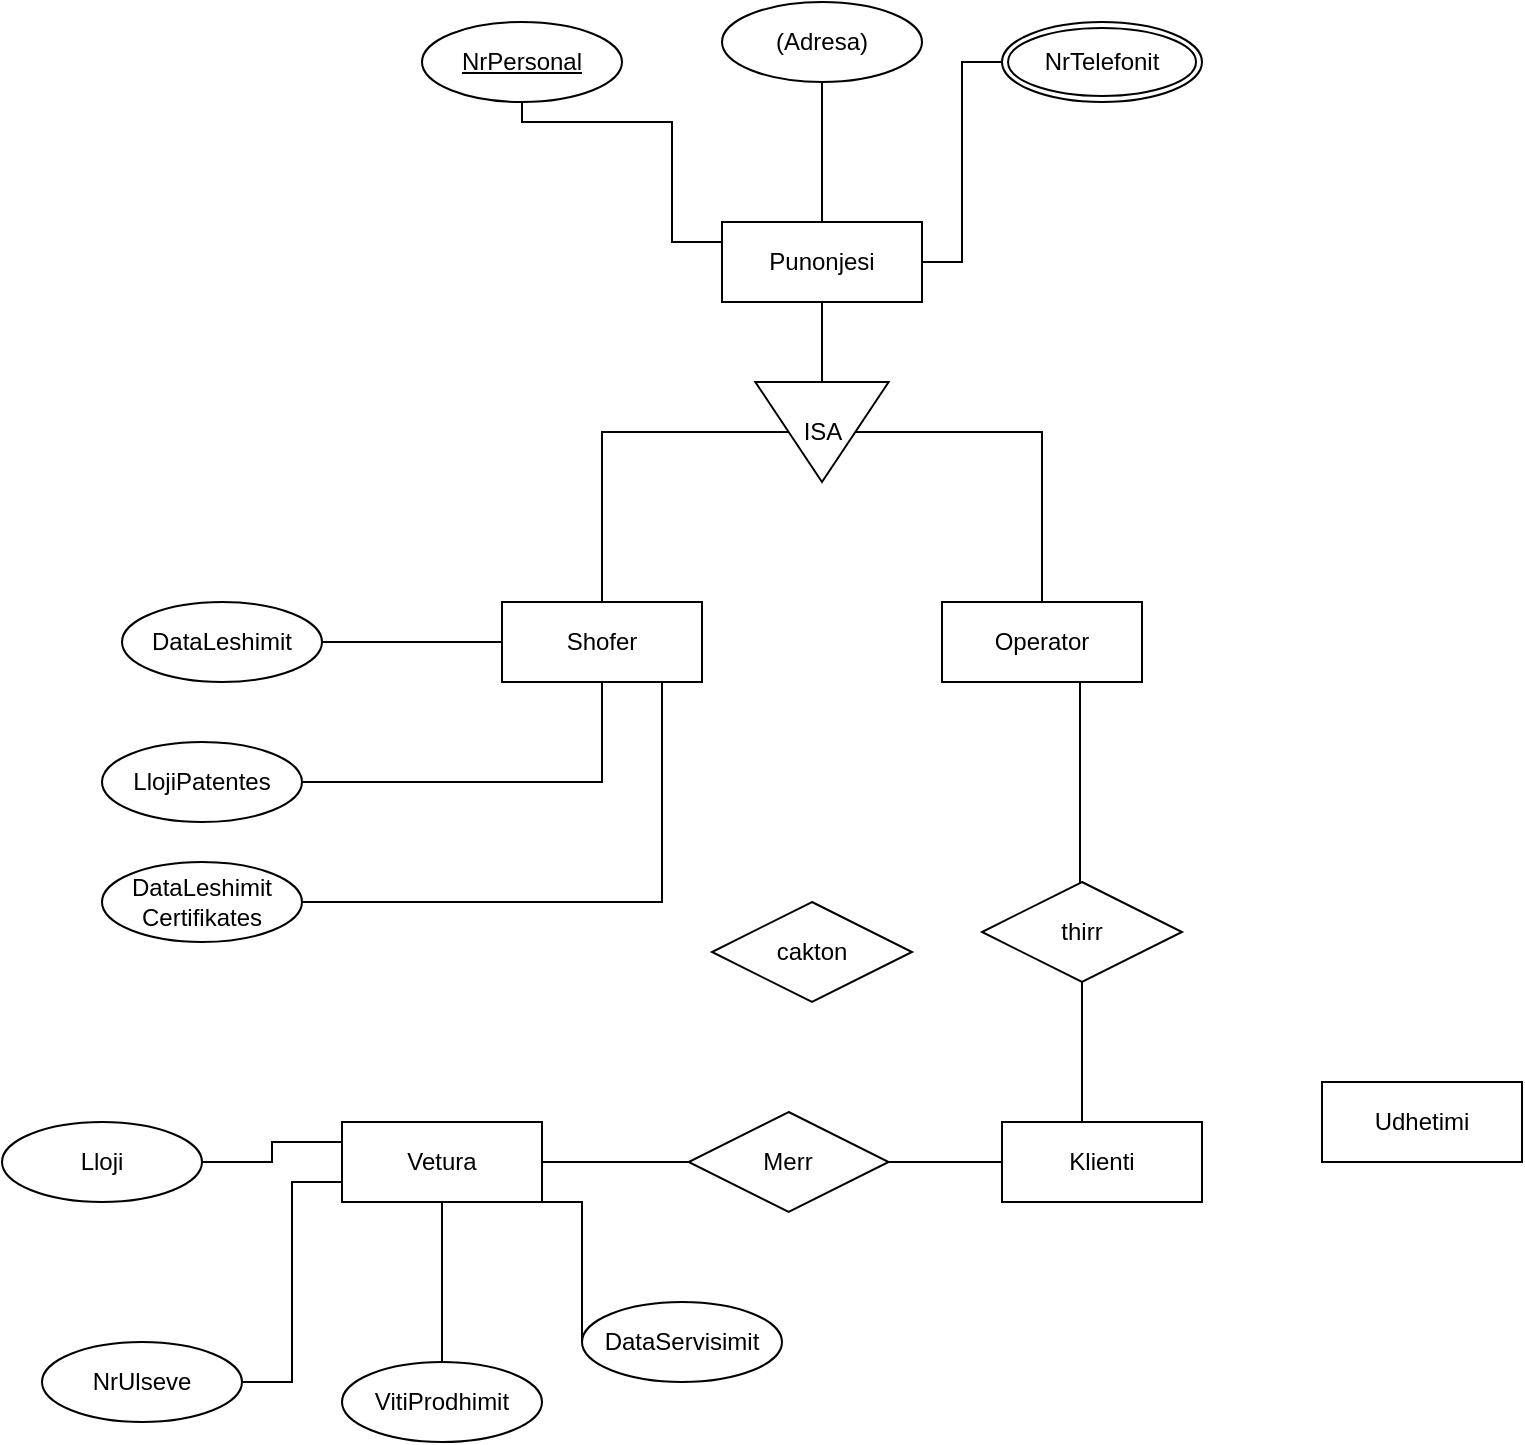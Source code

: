 <mxfile version="13.10.6" type="device" pages="2"><diagram id="w9LYRaxuOuKSgu5F7FxT" name="Page-1"><mxGraphModel dx="1182" dy="764" grid="1" gridSize="10" guides="1" tooltips="1" connect="1" arrows="1" fold="1" page="1" pageScale="1" pageWidth="850" pageHeight="1100" math="0" shadow="0"><root><mxCell id="0"/><mxCell id="1" parent="0"/><mxCell id="enk_Y749KRG2htU5Sab3-5" style="edgeStyle=orthogonalEdgeStyle;rounded=0;orthogonalLoop=1;jettySize=auto;html=1;entryX=0;entryY=0.5;entryDx=0;entryDy=0;endArrow=none;endFill=0;" edge="1" parent="1" source="enk_Y749KRG2htU5Sab3-1" target="enk_Y749KRG2htU5Sab3-4"><mxGeometry relative="1" as="geometry"/></mxCell><mxCell id="enk_Y749KRG2htU5Sab3-22" style="edgeStyle=orthogonalEdgeStyle;rounded=0;orthogonalLoop=1;jettySize=auto;html=1;entryX=0.5;entryY=1;entryDx=0;entryDy=0;endArrow=none;endFill=0;" edge="1" parent="1" source="enk_Y749KRG2htU5Sab3-1" target="enk_Y749KRG2htU5Sab3-21"><mxGeometry relative="1" as="geometry"/></mxCell><mxCell id="enk_Y749KRG2htU5Sab3-1" value="Punonjesi" style="whiteSpace=wrap;html=1;align=center;" vertex="1" parent="1"><mxGeometry x="380" y="220" width="100" height="40" as="geometry"/></mxCell><mxCell id="enk_Y749KRG2htU5Sab3-2" value="Operator" style="whiteSpace=wrap;html=1;align=center;" vertex="1" parent="1"><mxGeometry x="490" y="410" width="100" height="40" as="geometry"/></mxCell><mxCell id="enk_Y749KRG2htU5Sab3-3" value="Shofer" style="whiteSpace=wrap;html=1;align=center;" vertex="1" parent="1"><mxGeometry x="270" y="410" width="100" height="40" as="geometry"/></mxCell><mxCell id="enk_Y749KRG2htU5Sab3-6" style="edgeStyle=orthogonalEdgeStyle;rounded=0;orthogonalLoop=1;jettySize=auto;html=1;endArrow=none;endFill=0;" edge="1" parent="1" source="enk_Y749KRG2htU5Sab3-4" target="enk_Y749KRG2htU5Sab3-3"><mxGeometry relative="1" as="geometry"/></mxCell><mxCell id="enk_Y749KRG2htU5Sab3-7" style="edgeStyle=orthogonalEdgeStyle;rounded=0;orthogonalLoop=1;jettySize=auto;html=1;endArrow=none;endFill=0;" edge="1" parent="1" source="enk_Y749KRG2htU5Sab3-4" target="enk_Y749KRG2htU5Sab3-2"><mxGeometry relative="1" as="geometry"/></mxCell><mxCell id="enk_Y749KRG2htU5Sab3-4" value="ISA" style="triangle;whiteSpace=wrap;html=1;direction=south;" vertex="1" parent="1"><mxGeometry x="396.66" y="300" width="66.67" height="50" as="geometry"/></mxCell><mxCell id="enk_Y749KRG2htU5Sab3-38" style="edgeStyle=orthogonalEdgeStyle;rounded=0;orthogonalLoop=1;jettySize=auto;html=1;entryX=0;entryY=0.5;entryDx=0;entryDy=0;endArrow=none;endFill=0;" edge="1" parent="1" source="enk_Y749KRG2htU5Sab3-8" target="enk_Y749KRG2htU5Sab3-36"><mxGeometry relative="1" as="geometry"/></mxCell><mxCell id="enk_Y749KRG2htU5Sab3-8" value="Vetura" style="whiteSpace=wrap;html=1;align=center;" vertex="1" parent="1"><mxGeometry x="190" y="670" width="100" height="40" as="geometry"/></mxCell><mxCell id="enk_Y749KRG2htU5Sab3-9" value="Udhetimi" style="whiteSpace=wrap;html=1;align=center;" vertex="1" parent="1"><mxGeometry x="680" y="650" width="100" height="40" as="geometry"/></mxCell><mxCell id="enk_Y749KRG2htU5Sab3-41" style="edgeStyle=orthogonalEdgeStyle;rounded=0;orthogonalLoop=1;jettySize=auto;html=1;endArrow=none;endFill=0;" edge="1" parent="1" source="enk_Y749KRG2htU5Sab3-10" target="enk_Y749KRG2htU5Sab3-40"><mxGeometry relative="1" as="geometry"><Array as="points"><mxPoint x="560" y="650"/><mxPoint x="560" y="650"/></Array></mxGeometry></mxCell><mxCell id="enk_Y749KRG2htU5Sab3-10" value="Klienti" style="whiteSpace=wrap;html=1;align=center;" vertex="1" parent="1"><mxGeometry x="520" y="670" width="100" height="40" as="geometry"/></mxCell><mxCell id="enk_Y749KRG2htU5Sab3-12" style="edgeStyle=orthogonalEdgeStyle;rounded=0;orthogonalLoop=1;jettySize=auto;html=1;entryX=0;entryY=0.5;entryDx=0;entryDy=0;endArrow=none;endFill=0;" edge="1" parent="1" source="enk_Y749KRG2htU5Sab3-11" target="enk_Y749KRG2htU5Sab3-3"><mxGeometry relative="1" as="geometry"/></mxCell><mxCell id="enk_Y749KRG2htU5Sab3-11" value="DataLeshimit" style="ellipse;whiteSpace=wrap;html=1;align=center;" vertex="1" parent="1"><mxGeometry x="80" y="410" width="100" height="40" as="geometry"/></mxCell><mxCell id="enk_Y749KRG2htU5Sab3-15" style="edgeStyle=orthogonalEdgeStyle;rounded=0;orthogonalLoop=1;jettySize=auto;html=1;endArrow=none;endFill=0;" edge="1" parent="1" source="enk_Y749KRG2htU5Sab3-14" target="enk_Y749KRG2htU5Sab3-3"><mxGeometry relative="1" as="geometry"/></mxCell><mxCell id="enk_Y749KRG2htU5Sab3-14" value="LlojiPatentes" style="ellipse;whiteSpace=wrap;html=1;align=center;" vertex="1" parent="1"><mxGeometry x="70" y="480" width="100" height="40" as="geometry"/></mxCell><mxCell id="enk_Y749KRG2htU5Sab3-18" style="edgeStyle=orthogonalEdgeStyle;rounded=0;orthogonalLoop=1;jettySize=auto;html=1;endArrow=none;endFill=0;" edge="1" parent="1" source="enk_Y749KRG2htU5Sab3-16"><mxGeometry relative="1" as="geometry"><mxPoint x="350" y="450" as="targetPoint"/><Array as="points"><mxPoint x="350" y="560"/></Array></mxGeometry></mxCell><mxCell id="enk_Y749KRG2htU5Sab3-16" value="DataLeshimit&lt;br&gt;Certifikates" style="ellipse;whiteSpace=wrap;html=1;align=center;" vertex="1" parent="1"><mxGeometry x="70" y="540" width="100" height="40" as="geometry"/></mxCell><mxCell id="enk_Y749KRG2htU5Sab3-20" style="edgeStyle=orthogonalEdgeStyle;rounded=0;orthogonalLoop=1;jettySize=auto;html=1;entryX=0;entryY=0.25;entryDx=0;entryDy=0;endArrow=none;endFill=0;" edge="1" parent="1" source="enk_Y749KRG2htU5Sab3-19" target="enk_Y749KRG2htU5Sab3-1"><mxGeometry relative="1" as="geometry"><Array as="points"><mxPoint x="280" y="170"/><mxPoint x="355" y="170"/><mxPoint x="355" y="230"/></Array></mxGeometry></mxCell><mxCell id="enk_Y749KRG2htU5Sab3-19" value="NrPersonal" style="ellipse;whiteSpace=wrap;html=1;align=center;fontStyle=4;" vertex="1" parent="1"><mxGeometry x="230" y="120" width="100" height="40" as="geometry"/></mxCell><mxCell id="enk_Y749KRG2htU5Sab3-21" value="(Adresa)" style="ellipse;whiteSpace=wrap;html=1;align=center;" vertex="1" parent="1"><mxGeometry x="380" y="110" width="100" height="40" as="geometry"/></mxCell><mxCell id="enk_Y749KRG2htU5Sab3-24" style="edgeStyle=orthogonalEdgeStyle;rounded=0;orthogonalLoop=1;jettySize=auto;html=1;entryX=1;entryY=0.5;entryDx=0;entryDy=0;endArrow=none;endFill=0;" edge="1" parent="1" source="enk_Y749KRG2htU5Sab3-23" target="enk_Y749KRG2htU5Sab3-1"><mxGeometry relative="1" as="geometry"/></mxCell><mxCell id="enk_Y749KRG2htU5Sab3-23" value="NrTelefonit" style="ellipse;shape=doubleEllipse;margin=3;whiteSpace=wrap;html=1;align=center;" vertex="1" parent="1"><mxGeometry x="520" y="120" width="100" height="40" as="geometry"/></mxCell><mxCell id="enk_Y749KRG2htU5Sab3-27" style="edgeStyle=orthogonalEdgeStyle;rounded=0;orthogonalLoop=1;jettySize=auto;html=1;entryX=0;entryY=0.25;entryDx=0;entryDy=0;endArrow=none;endFill=0;" edge="1" parent="1" source="enk_Y749KRG2htU5Sab3-26" target="enk_Y749KRG2htU5Sab3-8"><mxGeometry relative="1" as="geometry"/></mxCell><mxCell id="enk_Y749KRG2htU5Sab3-26" value="Lloji" style="ellipse;whiteSpace=wrap;html=1;align=center;" vertex="1" parent="1"><mxGeometry x="20" y="670" width="100" height="40" as="geometry"/></mxCell><mxCell id="enk_Y749KRG2htU5Sab3-31" style="edgeStyle=orthogonalEdgeStyle;rounded=0;orthogonalLoop=1;jettySize=auto;html=1;endArrow=none;endFill=0;" edge="1" parent="1" source="enk_Y749KRG2htU5Sab3-28" target="enk_Y749KRG2htU5Sab3-8"><mxGeometry relative="1" as="geometry"/></mxCell><mxCell id="enk_Y749KRG2htU5Sab3-28" value="VitiProdhimit" style="ellipse;whiteSpace=wrap;html=1;align=center;" vertex="1" parent="1"><mxGeometry x="190" y="790" width="100" height="40" as="geometry"/></mxCell><mxCell id="enk_Y749KRG2htU5Sab3-33" style="edgeStyle=orthogonalEdgeStyle;rounded=0;orthogonalLoop=1;jettySize=auto;html=1;entryX=0;entryY=0.75;entryDx=0;entryDy=0;endArrow=none;endFill=0;" edge="1" parent="1" source="enk_Y749KRG2htU5Sab3-32" target="enk_Y749KRG2htU5Sab3-8"><mxGeometry relative="1" as="geometry"/></mxCell><mxCell id="enk_Y749KRG2htU5Sab3-32" value="NrUlseve" style="ellipse;whiteSpace=wrap;html=1;align=center;" vertex="1" parent="1"><mxGeometry x="40" y="780" width="100" height="40" as="geometry"/></mxCell><mxCell id="enk_Y749KRG2htU5Sab3-35" style="edgeStyle=orthogonalEdgeStyle;rounded=0;orthogonalLoop=1;jettySize=auto;html=1;entryX=1;entryY=0.75;entryDx=0;entryDy=0;endArrow=none;endFill=0;" edge="1" parent="1" source="enk_Y749KRG2htU5Sab3-34" target="enk_Y749KRG2htU5Sab3-8"><mxGeometry relative="1" as="geometry"><Array as="points"><mxPoint x="310" y="710"/></Array></mxGeometry></mxCell><mxCell id="enk_Y749KRG2htU5Sab3-34" value="DataServisimit" style="ellipse;whiteSpace=wrap;html=1;align=center;" vertex="1" parent="1"><mxGeometry x="310" y="760" width="100" height="40" as="geometry"/></mxCell><mxCell id="enk_Y749KRG2htU5Sab3-39" style="edgeStyle=orthogonalEdgeStyle;rounded=0;orthogonalLoop=1;jettySize=auto;html=1;endArrow=none;endFill=0;" edge="1" parent="1" source="enk_Y749KRG2htU5Sab3-36" target="enk_Y749KRG2htU5Sab3-10"><mxGeometry relative="1" as="geometry"/></mxCell><mxCell id="enk_Y749KRG2htU5Sab3-36" value="Merr" style="shape=rhombus;perimeter=rhombusPerimeter;whiteSpace=wrap;html=1;align=center;" vertex="1" parent="1"><mxGeometry x="363.33" y="665" width="100" height="50" as="geometry"/></mxCell><mxCell id="enk_Y749KRG2htU5Sab3-42" style="edgeStyle=orthogonalEdgeStyle;rounded=0;orthogonalLoop=1;jettySize=auto;html=1;entryX=0.69;entryY=1;entryDx=0;entryDy=0;entryPerimeter=0;endArrow=none;endFill=0;" edge="1" parent="1" source="enk_Y749KRG2htU5Sab3-40" target="enk_Y749KRG2htU5Sab3-2"><mxGeometry relative="1" as="geometry"><Array as="points"><mxPoint x="559" y="520"/><mxPoint x="559" y="520"/></Array></mxGeometry></mxCell><mxCell id="enk_Y749KRG2htU5Sab3-40" value="thirr" style="shape=rhombus;perimeter=rhombusPerimeter;whiteSpace=wrap;html=1;align=center;" vertex="1" parent="1"><mxGeometry x="510" y="550" width="100" height="50" as="geometry"/></mxCell><mxCell id="enk_Y749KRG2htU5Sab3-43" value="cakton" style="shape=rhombus;perimeter=rhombusPerimeter;whiteSpace=wrap;html=1;align=center;" vertex="1" parent="1"><mxGeometry x="375" y="560" width="100" height="50" as="geometry"/></mxCell></root></mxGraphModel></diagram><diagram id="U6K39VaSKOJaV2FP4EqT" name="Page-2"><mxGraphModel dx="2032" dy="764" grid="1" gridSize="10" guides="1" tooltips="1" connect="1" arrows="1" fold="1" page="1" pageScale="1" pageWidth="850" pageHeight="1100" math="0" shadow="0"><root><mxCell id="mgvBvvS6OgNTvsjyEpPp-0"/><mxCell id="mgvBvvS6OgNTvsjyEpPp-1" parent="mgvBvvS6OgNTvsjyEpPp-0"/><mxCell id="mgvBvvS6OgNTvsjyEpPp-18" value="" style="rounded=0;whiteSpace=wrap;html=1;" vertex="1" parent="mgvBvvS6OgNTvsjyEpPp-1"><mxGeometry x="-90" y="650" width="460" height="90" as="geometry"/></mxCell><mxCell id="mgvBvvS6OgNTvsjyEpPp-17" style="edgeStyle=orthogonalEdgeStyle;rounded=0;orthogonalLoop=1;jettySize=auto;html=1;entryX=0.5;entryY=0;entryDx=0;entryDy=0;endArrow=none;endFill=0;startArrow=classic;startFill=1;" edge="1" parent="mgvBvvS6OgNTvsjyEpPp-1" source="mgvBvvS6OgNTvsjyEpPp-2" target="mgvBvvS6OgNTvsjyEpPp-9"><mxGeometry relative="1" as="geometry"><Array as="points"><mxPoint x="170" y="440"/></Array></mxGeometry></mxCell><mxCell id="mgvBvvS6OgNTvsjyEpPp-21" style="edgeStyle=orthogonalEdgeStyle;rounded=0;orthogonalLoop=1;jettySize=auto;html=1;endArrow=none;endFill=0;startArrow=classic;startFill=1;" edge="1" parent="mgvBvvS6OgNTvsjyEpPp-1" source="mgvBvvS6OgNTvsjyEpPp-2" target="mgvBvvS6OgNTvsjyEpPp-20"><mxGeometry relative="1" as="geometry"/></mxCell><mxCell id="mgvBvvS6OgNTvsjyEpPp-24" style="edgeStyle=orthogonalEdgeStyle;rounded=0;orthogonalLoop=1;jettySize=auto;html=1;endArrow=none;endFill=0;" edge="1" parent="mgvBvvS6OgNTvsjyEpPp-1" source="mgvBvvS6OgNTvsjyEpPp-2" target="mgvBvvS6OgNTvsjyEpPp-23"><mxGeometry relative="1" as="geometry"/></mxCell><mxCell id="mgvBvvS6OgNTvsjyEpPp-2" value="Profesori" style="whiteSpace=wrap;html=1;align=center;" vertex="1" parent="mgvBvvS6OgNTvsjyEpPp-1"><mxGeometry x="-70" y="400" width="100" height="40" as="geometry"/></mxCell><mxCell id="mgvBvvS6OgNTvsjyEpPp-12" style="edgeStyle=orthogonalEdgeStyle;rounded=0;orthogonalLoop=1;jettySize=auto;html=1;endArrow=none;endFill=0;shape=link;" edge="1" parent="mgvBvvS6OgNTvsjyEpPp-1" source="mgvBvvS6OgNTvsjyEpPp-3" target="mgvBvvS6OgNTvsjyEpPp-6"><mxGeometry relative="1" as="geometry"/></mxCell><mxCell id="mgvBvvS6OgNTvsjyEpPp-3" value="Projekti" style="whiteSpace=wrap;html=1;align=center;" vertex="1" parent="mgvBvvS6OgNTvsjyEpPp-1"><mxGeometry x="-70" y="670" width="100" height="40" as="geometry"/></mxCell><mxCell id="mgvBvvS6OgNTvsjyEpPp-27" style="edgeStyle=orthogonalEdgeStyle;rounded=0;orthogonalLoop=1;jettySize=auto;html=1;entryX=0.5;entryY=1;entryDx=0;entryDy=0;endArrow=none;endFill=0;" edge="1" parent="mgvBvvS6OgNTvsjyEpPp-1" source="mgvBvvS6OgNTvsjyEpPp-4" target="mgvBvvS6OgNTvsjyEpPp-26"><mxGeometry relative="1" as="geometry"/></mxCell><mxCell id="mgvBvvS6OgNTvsjyEpPp-30" style="edgeStyle=orthogonalEdgeStyle;rounded=0;orthogonalLoop=1;jettySize=auto;html=1;endArrow=none;endFill=0;shape=link;" edge="1" parent="mgvBvvS6OgNTvsjyEpPp-1" source="mgvBvvS6OgNTvsjyEpPp-4" target="mgvBvvS6OgNTvsjyEpPp-29"><mxGeometry relative="1" as="geometry"><Array as="points"><mxPoint x="280" y="730"/><mxPoint x="280" y="730"/></Array></mxGeometry></mxCell><mxCell id="mgvBvvS6OgNTvsjyEpPp-4" value="Studenti" style="whiteSpace=wrap;html=1;align=center;" vertex="1" parent="mgvBvvS6OgNTvsjyEpPp-1"><mxGeometry x="250" y="670" width="100" height="40" as="geometry"/></mxCell><mxCell id="mgvBvvS6OgNTvsjyEpPp-5" value="Departamenti" style="whiteSpace=wrap;html=1;align=center;" vertex="1" parent="mgvBvvS6OgNTvsjyEpPp-1"><mxGeometry x="-70" y="200" width="100" height="40" as="geometry"/></mxCell><mxCell id="mgvBvvS6OgNTvsjyEpPp-13" style="edgeStyle=orthogonalEdgeStyle;rounded=0;orthogonalLoop=1;jettySize=auto;html=1;endArrow=classic;endFill=1;" edge="1" parent="mgvBvvS6OgNTvsjyEpPp-1" source="mgvBvvS6OgNTvsjyEpPp-6" target="mgvBvvS6OgNTvsjyEpPp-2"><mxGeometry relative="1" as="geometry"/></mxCell><mxCell id="mgvBvvS6OgNTvsjyEpPp-6" value="Menaxhohet" style="shape=rhombus;perimeter=rhombusPerimeter;whiteSpace=wrap;html=1;align=center;" vertex="1" parent="mgvBvvS6OgNTvsjyEpPp-1"><mxGeometry x="-60" y="550" width="80" height="40" as="geometry"/></mxCell><mxCell id="mgvBvvS6OgNTvsjyEpPp-15" style="edgeStyle=orthogonalEdgeStyle;rounded=0;orthogonalLoop=1;jettySize=auto;html=1;entryX=0;entryY=0.5;entryDx=0;entryDy=0;endArrow=classic;endFill=1;shape=link;" edge="1" parent="mgvBvvS6OgNTvsjyEpPp-1" source="mgvBvvS6OgNTvsjyEpPp-7" target="mgvBvvS6OgNTvsjyEpPp-2"><mxGeometry relative="1" as="geometry"><Array as="points"><mxPoint x="-160" y="420"/></Array></mxGeometry></mxCell><mxCell id="mgvBvvS6OgNTvsjyEpPp-16" style="edgeStyle=orthogonalEdgeStyle;rounded=0;orthogonalLoop=1;jettySize=auto;html=1;entryX=0;entryY=0.5;entryDx=0;entryDy=0;endArrow=none;endFill=0;shape=link;" edge="1" parent="mgvBvvS6OgNTvsjyEpPp-1" source="mgvBvvS6OgNTvsjyEpPp-7" target="mgvBvvS6OgNTvsjyEpPp-3"><mxGeometry relative="1" as="geometry"><Array as="points"><mxPoint x="-160" y="690"/></Array></mxGeometry></mxCell><mxCell id="mgvBvvS6OgNTvsjyEpPp-7" value="Punuar" style="shape=rhombus;perimeter=rhombusPerimeter;whiteSpace=wrap;html=1;align=center;" vertex="1" parent="mgvBvvS6OgNTvsjyEpPp-1"><mxGeometry x="-200" y="550" width="80" height="40" as="geometry"/></mxCell><mxCell id="mgvBvvS6OgNTvsjyEpPp-10" style="edgeStyle=orthogonalEdgeStyle;rounded=0;orthogonalLoop=1;jettySize=auto;html=1;endArrow=none;endFill=0;shape=link;" edge="1" parent="mgvBvvS6OgNTvsjyEpPp-1" source="mgvBvvS6OgNTvsjyEpPp-8" target="mgvBvvS6OgNTvsjyEpPp-3"><mxGeometry relative="1" as="geometry"/></mxCell><mxCell id="mgvBvvS6OgNTvsjyEpPp-11" style="edgeStyle=orthogonalEdgeStyle;rounded=0;orthogonalLoop=1;jettySize=auto;html=1;endArrow=none;endFill=0;shape=link;" edge="1" parent="mgvBvvS6OgNTvsjyEpPp-1" source="mgvBvvS6OgNTvsjyEpPp-8" target="mgvBvvS6OgNTvsjyEpPp-4"><mxGeometry relative="1" as="geometry"/></mxCell><mxCell id="mgvBvvS6OgNTvsjyEpPp-8" value="Punuar" style="shape=rhombus;perimeter=rhombusPerimeter;whiteSpace=wrap;html=1;align=center;" vertex="1" parent="mgvBvvS6OgNTvsjyEpPp-1"><mxGeometry x="110" y="670" width="80" height="40" as="geometry"/></mxCell><mxCell id="mgvBvvS6OgNTvsjyEpPp-19" style="edgeStyle=orthogonalEdgeStyle;rounded=0;orthogonalLoop=1;jettySize=auto;html=1;entryX=0.565;entryY=0.011;entryDx=0;entryDy=0;entryPerimeter=0;endArrow=classicThin;endFill=1;" edge="1" parent="mgvBvvS6OgNTvsjyEpPp-1" source="mgvBvvS6OgNTvsjyEpPp-9" target="mgvBvvS6OgNTvsjyEpPp-18"><mxGeometry relative="1" as="geometry"/></mxCell><mxCell id="mgvBvvS6OgNTvsjyEpPp-9" value="Mbikqyr" style="shape=rhombus;perimeter=rhombusPerimeter;whiteSpace=wrap;html=1;align=center;" vertex="1" parent="mgvBvvS6OgNTvsjyEpPp-1"><mxGeometry x="130" y="550" width="80" height="40" as="geometry"/></mxCell><mxCell id="mgvBvvS6OgNTvsjyEpPp-22" style="edgeStyle=orthogonalEdgeStyle;rounded=0;orthogonalLoop=1;jettySize=auto;html=1;entryX=0.5;entryY=1;entryDx=0;entryDy=0;endArrow=classic;endFill=1;" edge="1" parent="mgvBvvS6OgNTvsjyEpPp-1" source="mgvBvvS6OgNTvsjyEpPp-20" target="mgvBvvS6OgNTvsjyEpPp-5"><mxGeometry relative="1" as="geometry"/></mxCell><mxCell id="mgvBvvS6OgNTvsjyEpPp-20" value="Drejton" style="shape=rhombus;perimeter=rhombusPerimeter;whiteSpace=wrap;html=1;align=center;" vertex="1" parent="mgvBvvS6OgNTvsjyEpPp-1"><mxGeometry x="-60" y="310" width="80" height="40" as="geometry"/></mxCell><mxCell id="mgvBvvS6OgNTvsjyEpPp-25" style="edgeStyle=orthogonalEdgeStyle;rounded=0;orthogonalLoop=1;jettySize=auto;html=1;entryX=1;entryY=0.5;entryDx=0;entryDy=0;endArrow=none;endFill=0;" edge="1" parent="mgvBvvS6OgNTvsjyEpPp-1" source="mgvBvvS6OgNTvsjyEpPp-23" target="mgvBvvS6OgNTvsjyEpPp-5"><mxGeometry relative="1" as="geometry"><Array as="points"><mxPoint x="90" y="220"/></Array></mxGeometry></mxCell><mxCell id="mgvBvvS6OgNTvsjyEpPp-23" value="Punon" style="shape=rhombus;perimeter=rhombusPerimeter;whiteSpace=wrap;html=1;align=center;" vertex="1" parent="mgvBvvS6OgNTvsjyEpPp-1"><mxGeometry x="50" y="310" width="80" height="40" as="geometry"/></mxCell><mxCell id="mgvBvvS6OgNTvsjyEpPp-28" style="edgeStyle=orthogonalEdgeStyle;rounded=0;orthogonalLoop=1;jettySize=auto;html=1;entryX=0.75;entryY=0;entryDx=0;entryDy=0;endArrow=classic;endFill=1;" edge="1" parent="mgvBvvS6OgNTvsjyEpPp-1" source="mgvBvvS6OgNTvsjyEpPp-26" target="mgvBvvS6OgNTvsjyEpPp-5"><mxGeometry relative="1" as="geometry"><Array as="points"><mxPoint x="300" y="180"/><mxPoint x="5" y="180"/></Array></mxGeometry></mxCell><mxCell id="mgvBvvS6OgNTvsjyEpPp-26" value="Ka" style="shape=rhombus;perimeter=rhombusPerimeter;whiteSpace=wrap;html=1;align=center;" vertex="1" parent="mgvBvvS6OgNTvsjyEpPp-1"><mxGeometry x="260" y="400" width="80" height="40" as="geometry"/></mxCell><mxCell id="mgvBvvS6OgNTvsjyEpPp-31" style="edgeStyle=orthogonalEdgeStyle;rounded=0;orthogonalLoop=1;jettySize=auto;html=1;endArrow=classic;endFill=1;" edge="1" parent="mgvBvvS6OgNTvsjyEpPp-1" source="mgvBvvS6OgNTvsjyEpPp-29"><mxGeometry relative="1" as="geometry"><mxPoint x="335" y="712" as="targetPoint"/><Array as="points"><mxPoint x="335" y="770"/><mxPoint x="335" y="770"/></Array></mxGeometry></mxCell><mxCell id="mgvBvvS6OgNTvsjyEpPp-29" value="Kshillon" style="shape=rhombus;perimeter=rhombusPerimeter;whiteSpace=wrap;html=1;align=center;" vertex="1" parent="mgvBvvS6OgNTvsjyEpPp-1"><mxGeometry x="270" y="780" width="80" height="40" as="geometry"/></mxCell></root></mxGraphModel></diagram></mxfile>